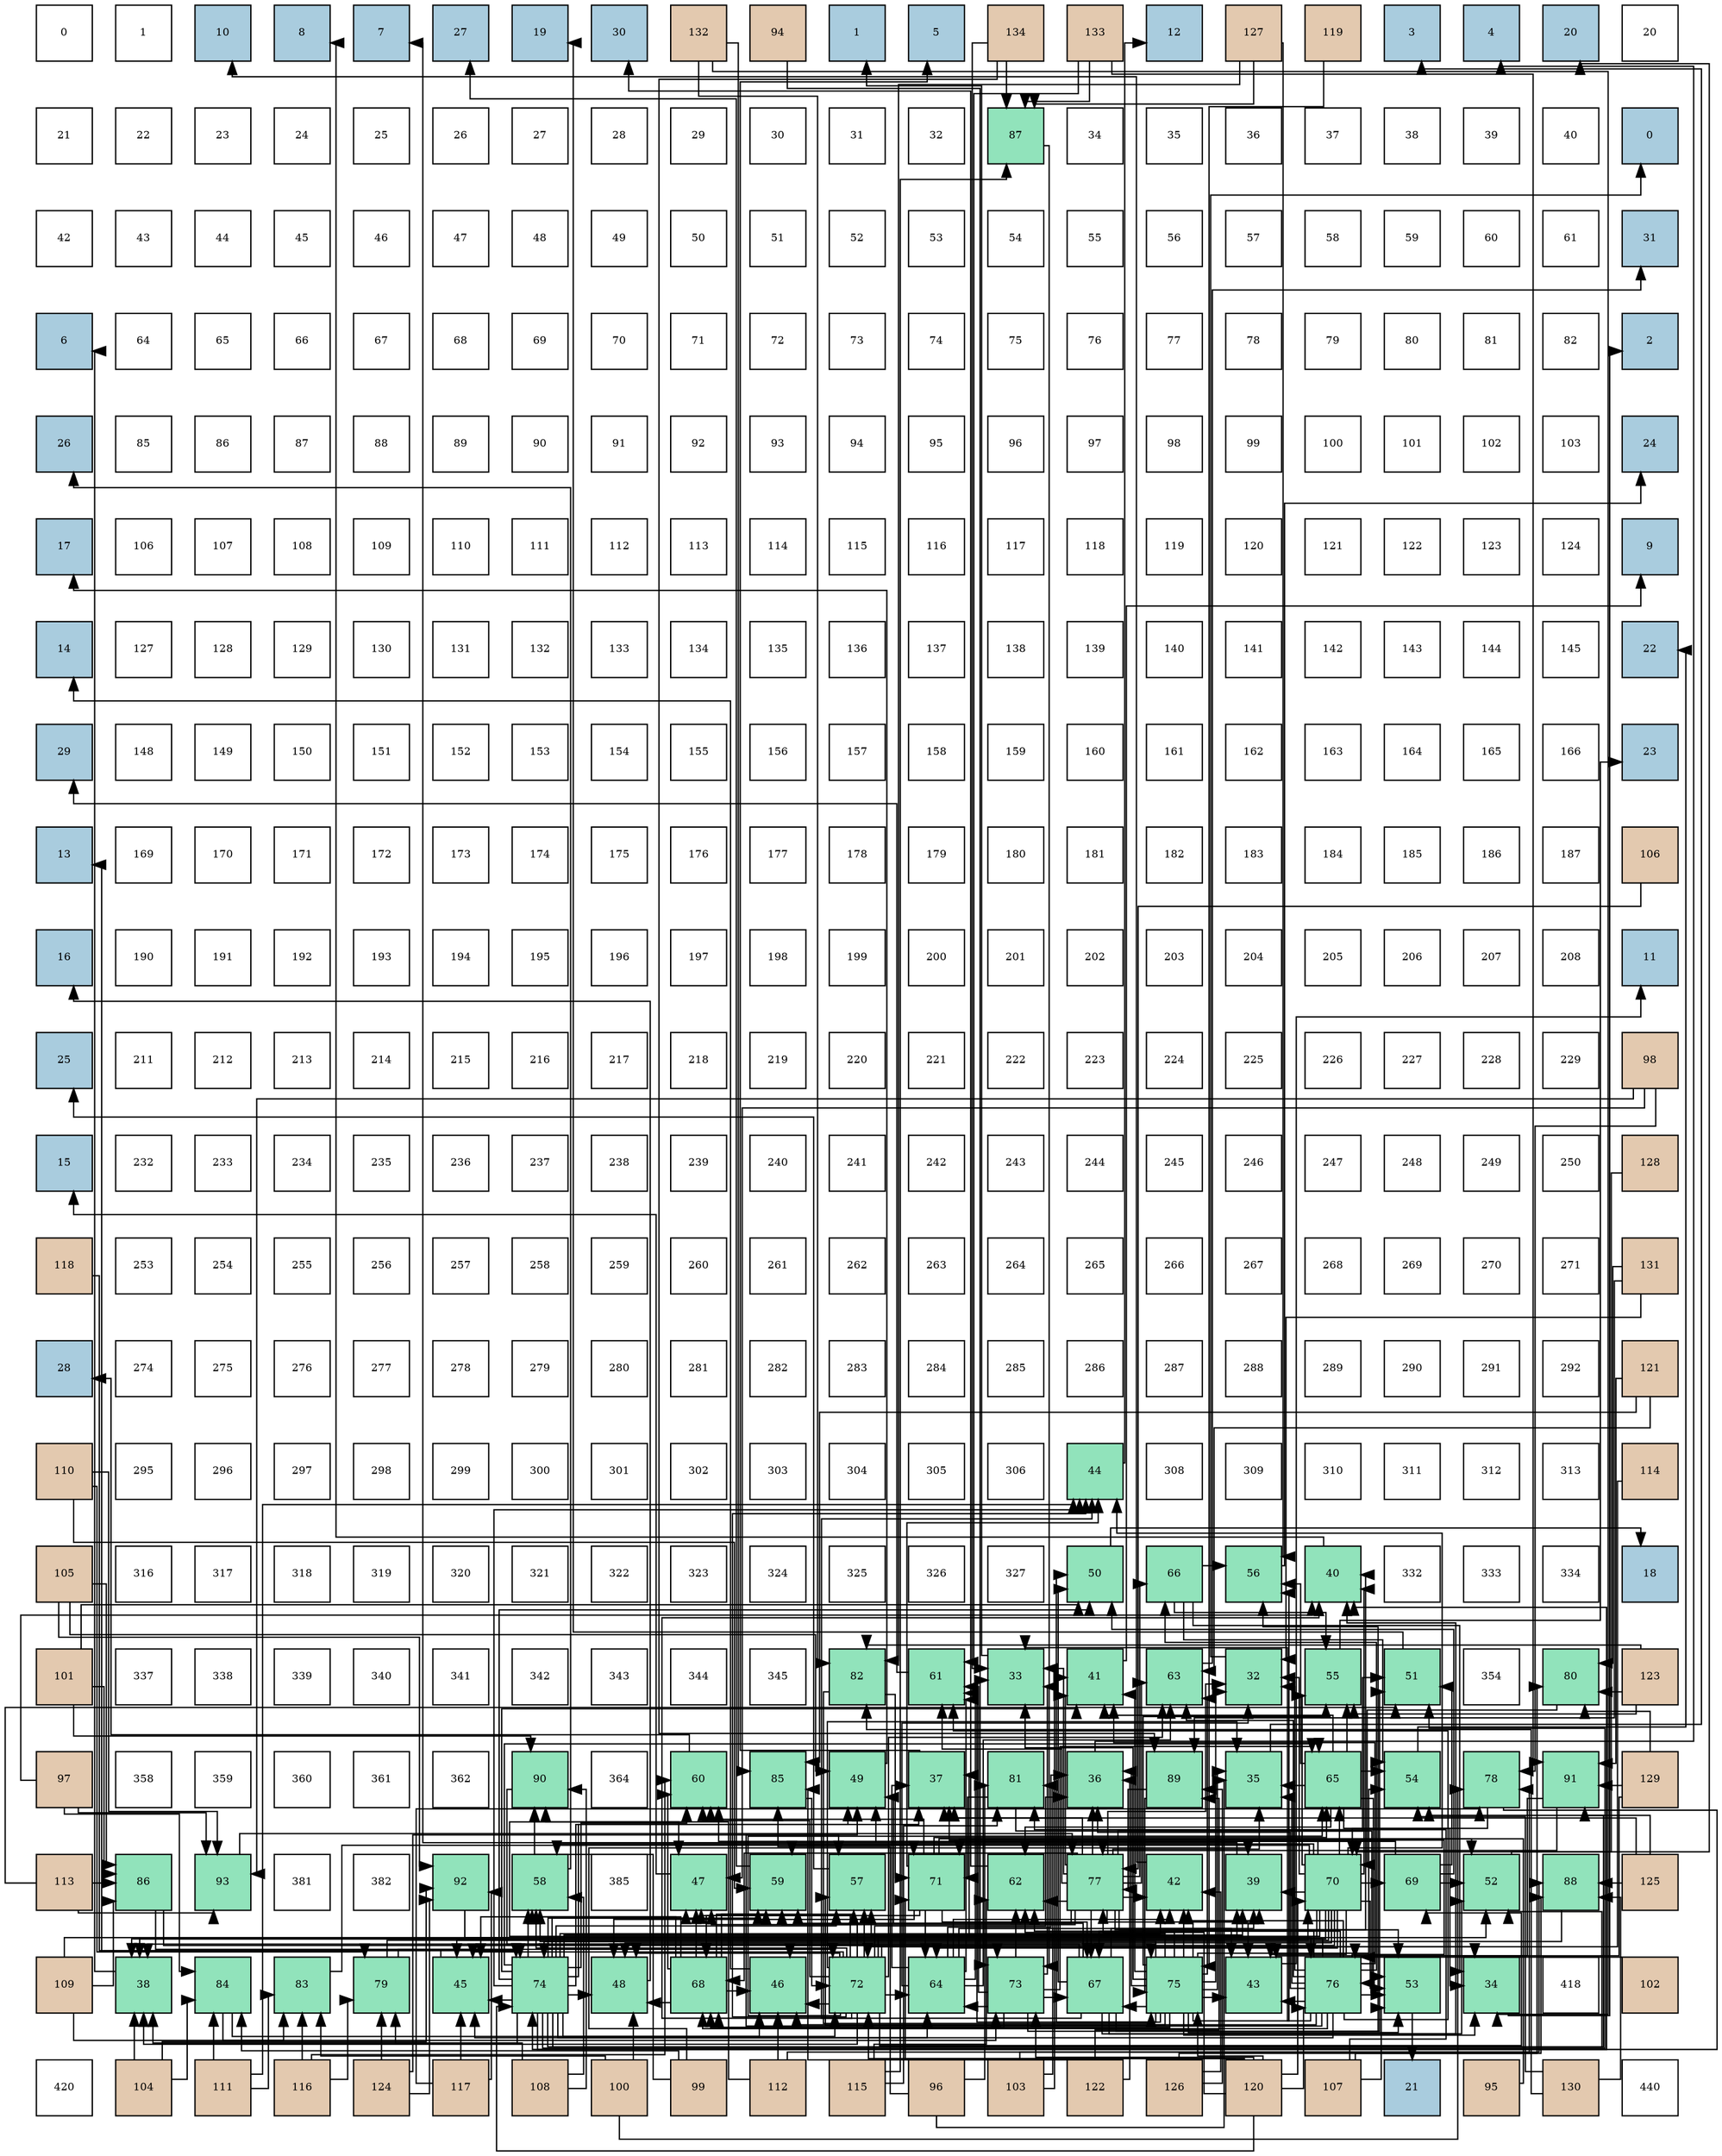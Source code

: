 digraph layout{
 rankdir=TB;
 splines=ortho;
 node [style=filled shape=square fixedsize=true width=0.6];
0[label="0", fontsize=8, fillcolor="#ffffff"];
1[label="1", fontsize=8, fillcolor="#ffffff"];
2[label="10", fontsize=8, fillcolor="#a9ccde"];
3[label="8", fontsize=8, fillcolor="#a9ccde"];
4[label="7", fontsize=8, fillcolor="#a9ccde"];
5[label="27", fontsize=8, fillcolor="#a9ccde"];
6[label="19", fontsize=8, fillcolor="#a9ccde"];
7[label="30", fontsize=8, fillcolor="#a9ccde"];
8[label="132", fontsize=8, fillcolor="#e3c9af"];
9[label="94", fontsize=8, fillcolor="#e3c9af"];
10[label="1", fontsize=8, fillcolor="#a9ccde"];
11[label="5", fontsize=8, fillcolor="#a9ccde"];
12[label="134", fontsize=8, fillcolor="#e3c9af"];
13[label="133", fontsize=8, fillcolor="#e3c9af"];
14[label="12", fontsize=8, fillcolor="#a9ccde"];
15[label="127", fontsize=8, fillcolor="#e3c9af"];
16[label="119", fontsize=8, fillcolor="#e3c9af"];
17[label="3", fontsize=8, fillcolor="#a9ccde"];
18[label="4", fontsize=8, fillcolor="#a9ccde"];
19[label="20", fontsize=8, fillcolor="#a9ccde"];
20[label="20", fontsize=8, fillcolor="#ffffff"];
21[label="21", fontsize=8, fillcolor="#ffffff"];
22[label="22", fontsize=8, fillcolor="#ffffff"];
23[label="23", fontsize=8, fillcolor="#ffffff"];
24[label="24", fontsize=8, fillcolor="#ffffff"];
25[label="25", fontsize=8, fillcolor="#ffffff"];
26[label="26", fontsize=8, fillcolor="#ffffff"];
27[label="27", fontsize=8, fillcolor="#ffffff"];
28[label="28", fontsize=8, fillcolor="#ffffff"];
29[label="29", fontsize=8, fillcolor="#ffffff"];
30[label="30", fontsize=8, fillcolor="#ffffff"];
31[label="31", fontsize=8, fillcolor="#ffffff"];
32[label="32", fontsize=8, fillcolor="#ffffff"];
33[label="87", fontsize=8, fillcolor="#91e3bb"];
34[label="34", fontsize=8, fillcolor="#ffffff"];
35[label="35", fontsize=8, fillcolor="#ffffff"];
36[label="36", fontsize=8, fillcolor="#ffffff"];
37[label="37", fontsize=8, fillcolor="#ffffff"];
38[label="38", fontsize=8, fillcolor="#ffffff"];
39[label="39", fontsize=8, fillcolor="#ffffff"];
40[label="40", fontsize=8, fillcolor="#ffffff"];
41[label="0", fontsize=8, fillcolor="#a9ccde"];
42[label="42", fontsize=8, fillcolor="#ffffff"];
43[label="43", fontsize=8, fillcolor="#ffffff"];
44[label="44", fontsize=8, fillcolor="#ffffff"];
45[label="45", fontsize=8, fillcolor="#ffffff"];
46[label="46", fontsize=8, fillcolor="#ffffff"];
47[label="47", fontsize=8, fillcolor="#ffffff"];
48[label="48", fontsize=8, fillcolor="#ffffff"];
49[label="49", fontsize=8, fillcolor="#ffffff"];
50[label="50", fontsize=8, fillcolor="#ffffff"];
51[label="51", fontsize=8, fillcolor="#ffffff"];
52[label="52", fontsize=8, fillcolor="#ffffff"];
53[label="53", fontsize=8, fillcolor="#ffffff"];
54[label="54", fontsize=8, fillcolor="#ffffff"];
55[label="55", fontsize=8, fillcolor="#ffffff"];
56[label="56", fontsize=8, fillcolor="#ffffff"];
57[label="57", fontsize=8, fillcolor="#ffffff"];
58[label="58", fontsize=8, fillcolor="#ffffff"];
59[label="59", fontsize=8, fillcolor="#ffffff"];
60[label="60", fontsize=8, fillcolor="#ffffff"];
61[label="61", fontsize=8, fillcolor="#ffffff"];
62[label="31", fontsize=8, fillcolor="#a9ccde"];
63[label="6", fontsize=8, fillcolor="#a9ccde"];
64[label="64", fontsize=8, fillcolor="#ffffff"];
65[label="65", fontsize=8, fillcolor="#ffffff"];
66[label="66", fontsize=8, fillcolor="#ffffff"];
67[label="67", fontsize=8, fillcolor="#ffffff"];
68[label="68", fontsize=8, fillcolor="#ffffff"];
69[label="69", fontsize=8, fillcolor="#ffffff"];
70[label="70", fontsize=8, fillcolor="#ffffff"];
71[label="71", fontsize=8, fillcolor="#ffffff"];
72[label="72", fontsize=8, fillcolor="#ffffff"];
73[label="73", fontsize=8, fillcolor="#ffffff"];
74[label="74", fontsize=8, fillcolor="#ffffff"];
75[label="75", fontsize=8, fillcolor="#ffffff"];
76[label="76", fontsize=8, fillcolor="#ffffff"];
77[label="77", fontsize=8, fillcolor="#ffffff"];
78[label="78", fontsize=8, fillcolor="#ffffff"];
79[label="79", fontsize=8, fillcolor="#ffffff"];
80[label="80", fontsize=8, fillcolor="#ffffff"];
81[label="81", fontsize=8, fillcolor="#ffffff"];
82[label="82", fontsize=8, fillcolor="#ffffff"];
83[label="2", fontsize=8, fillcolor="#a9ccde"];
84[label="26", fontsize=8, fillcolor="#a9ccde"];
85[label="85", fontsize=8, fillcolor="#ffffff"];
86[label="86", fontsize=8, fillcolor="#ffffff"];
87[label="87", fontsize=8, fillcolor="#ffffff"];
88[label="88", fontsize=8, fillcolor="#ffffff"];
89[label="89", fontsize=8, fillcolor="#ffffff"];
90[label="90", fontsize=8, fillcolor="#ffffff"];
91[label="91", fontsize=8, fillcolor="#ffffff"];
92[label="92", fontsize=8, fillcolor="#ffffff"];
93[label="93", fontsize=8, fillcolor="#ffffff"];
94[label="94", fontsize=8, fillcolor="#ffffff"];
95[label="95", fontsize=8, fillcolor="#ffffff"];
96[label="96", fontsize=8, fillcolor="#ffffff"];
97[label="97", fontsize=8, fillcolor="#ffffff"];
98[label="98", fontsize=8, fillcolor="#ffffff"];
99[label="99", fontsize=8, fillcolor="#ffffff"];
100[label="100", fontsize=8, fillcolor="#ffffff"];
101[label="101", fontsize=8, fillcolor="#ffffff"];
102[label="102", fontsize=8, fillcolor="#ffffff"];
103[label="103", fontsize=8, fillcolor="#ffffff"];
104[label="24", fontsize=8, fillcolor="#a9ccde"];
105[label="17", fontsize=8, fillcolor="#a9ccde"];
106[label="106", fontsize=8, fillcolor="#ffffff"];
107[label="107", fontsize=8, fillcolor="#ffffff"];
108[label="108", fontsize=8, fillcolor="#ffffff"];
109[label="109", fontsize=8, fillcolor="#ffffff"];
110[label="110", fontsize=8, fillcolor="#ffffff"];
111[label="111", fontsize=8, fillcolor="#ffffff"];
112[label="112", fontsize=8, fillcolor="#ffffff"];
113[label="113", fontsize=8, fillcolor="#ffffff"];
114[label="114", fontsize=8, fillcolor="#ffffff"];
115[label="115", fontsize=8, fillcolor="#ffffff"];
116[label="116", fontsize=8, fillcolor="#ffffff"];
117[label="117", fontsize=8, fillcolor="#ffffff"];
118[label="118", fontsize=8, fillcolor="#ffffff"];
119[label="119", fontsize=8, fillcolor="#ffffff"];
120[label="120", fontsize=8, fillcolor="#ffffff"];
121[label="121", fontsize=8, fillcolor="#ffffff"];
122[label="122", fontsize=8, fillcolor="#ffffff"];
123[label="123", fontsize=8, fillcolor="#ffffff"];
124[label="124", fontsize=8, fillcolor="#ffffff"];
125[label="9", fontsize=8, fillcolor="#a9ccde"];
126[label="14", fontsize=8, fillcolor="#a9ccde"];
127[label="127", fontsize=8, fillcolor="#ffffff"];
128[label="128", fontsize=8, fillcolor="#ffffff"];
129[label="129", fontsize=8, fillcolor="#ffffff"];
130[label="130", fontsize=8, fillcolor="#ffffff"];
131[label="131", fontsize=8, fillcolor="#ffffff"];
132[label="132", fontsize=8, fillcolor="#ffffff"];
133[label="133", fontsize=8, fillcolor="#ffffff"];
134[label="134", fontsize=8, fillcolor="#ffffff"];
135[label="135", fontsize=8, fillcolor="#ffffff"];
136[label="136", fontsize=8, fillcolor="#ffffff"];
137[label="137", fontsize=8, fillcolor="#ffffff"];
138[label="138", fontsize=8, fillcolor="#ffffff"];
139[label="139", fontsize=8, fillcolor="#ffffff"];
140[label="140", fontsize=8, fillcolor="#ffffff"];
141[label="141", fontsize=8, fillcolor="#ffffff"];
142[label="142", fontsize=8, fillcolor="#ffffff"];
143[label="143", fontsize=8, fillcolor="#ffffff"];
144[label="144", fontsize=8, fillcolor="#ffffff"];
145[label="145", fontsize=8, fillcolor="#ffffff"];
146[label="22", fontsize=8, fillcolor="#a9ccde"];
147[label="29", fontsize=8, fillcolor="#a9ccde"];
148[label="148", fontsize=8, fillcolor="#ffffff"];
149[label="149", fontsize=8, fillcolor="#ffffff"];
150[label="150", fontsize=8, fillcolor="#ffffff"];
151[label="151", fontsize=8, fillcolor="#ffffff"];
152[label="152", fontsize=8, fillcolor="#ffffff"];
153[label="153", fontsize=8, fillcolor="#ffffff"];
154[label="154", fontsize=8, fillcolor="#ffffff"];
155[label="155", fontsize=8, fillcolor="#ffffff"];
156[label="156", fontsize=8, fillcolor="#ffffff"];
157[label="157", fontsize=8, fillcolor="#ffffff"];
158[label="158", fontsize=8, fillcolor="#ffffff"];
159[label="159", fontsize=8, fillcolor="#ffffff"];
160[label="160", fontsize=8, fillcolor="#ffffff"];
161[label="161", fontsize=8, fillcolor="#ffffff"];
162[label="162", fontsize=8, fillcolor="#ffffff"];
163[label="163", fontsize=8, fillcolor="#ffffff"];
164[label="164", fontsize=8, fillcolor="#ffffff"];
165[label="165", fontsize=8, fillcolor="#ffffff"];
166[label="166", fontsize=8, fillcolor="#ffffff"];
167[label="23", fontsize=8, fillcolor="#a9ccde"];
168[label="13", fontsize=8, fillcolor="#a9ccde"];
169[label="169", fontsize=8, fillcolor="#ffffff"];
170[label="170", fontsize=8, fillcolor="#ffffff"];
171[label="171", fontsize=8, fillcolor="#ffffff"];
172[label="172", fontsize=8, fillcolor="#ffffff"];
173[label="173", fontsize=8, fillcolor="#ffffff"];
174[label="174", fontsize=8, fillcolor="#ffffff"];
175[label="175", fontsize=8, fillcolor="#ffffff"];
176[label="176", fontsize=8, fillcolor="#ffffff"];
177[label="177", fontsize=8, fillcolor="#ffffff"];
178[label="178", fontsize=8, fillcolor="#ffffff"];
179[label="179", fontsize=8, fillcolor="#ffffff"];
180[label="180", fontsize=8, fillcolor="#ffffff"];
181[label="181", fontsize=8, fillcolor="#ffffff"];
182[label="182", fontsize=8, fillcolor="#ffffff"];
183[label="183", fontsize=8, fillcolor="#ffffff"];
184[label="184", fontsize=8, fillcolor="#ffffff"];
185[label="185", fontsize=8, fillcolor="#ffffff"];
186[label="186", fontsize=8, fillcolor="#ffffff"];
187[label="187", fontsize=8, fillcolor="#ffffff"];
188[label="106", fontsize=8, fillcolor="#e3c9af"];
189[label="16", fontsize=8, fillcolor="#a9ccde"];
190[label="190", fontsize=8, fillcolor="#ffffff"];
191[label="191", fontsize=8, fillcolor="#ffffff"];
192[label="192", fontsize=8, fillcolor="#ffffff"];
193[label="193", fontsize=8, fillcolor="#ffffff"];
194[label="194", fontsize=8, fillcolor="#ffffff"];
195[label="195", fontsize=8, fillcolor="#ffffff"];
196[label="196", fontsize=8, fillcolor="#ffffff"];
197[label="197", fontsize=8, fillcolor="#ffffff"];
198[label="198", fontsize=8, fillcolor="#ffffff"];
199[label="199", fontsize=8, fillcolor="#ffffff"];
200[label="200", fontsize=8, fillcolor="#ffffff"];
201[label="201", fontsize=8, fillcolor="#ffffff"];
202[label="202", fontsize=8, fillcolor="#ffffff"];
203[label="203", fontsize=8, fillcolor="#ffffff"];
204[label="204", fontsize=8, fillcolor="#ffffff"];
205[label="205", fontsize=8, fillcolor="#ffffff"];
206[label="206", fontsize=8, fillcolor="#ffffff"];
207[label="207", fontsize=8, fillcolor="#ffffff"];
208[label="208", fontsize=8, fillcolor="#ffffff"];
209[label="11", fontsize=8, fillcolor="#a9ccde"];
210[label="25", fontsize=8, fillcolor="#a9ccde"];
211[label="211", fontsize=8, fillcolor="#ffffff"];
212[label="212", fontsize=8, fillcolor="#ffffff"];
213[label="213", fontsize=8, fillcolor="#ffffff"];
214[label="214", fontsize=8, fillcolor="#ffffff"];
215[label="215", fontsize=8, fillcolor="#ffffff"];
216[label="216", fontsize=8, fillcolor="#ffffff"];
217[label="217", fontsize=8, fillcolor="#ffffff"];
218[label="218", fontsize=8, fillcolor="#ffffff"];
219[label="219", fontsize=8, fillcolor="#ffffff"];
220[label="220", fontsize=8, fillcolor="#ffffff"];
221[label="221", fontsize=8, fillcolor="#ffffff"];
222[label="222", fontsize=8, fillcolor="#ffffff"];
223[label="223", fontsize=8, fillcolor="#ffffff"];
224[label="224", fontsize=8, fillcolor="#ffffff"];
225[label="225", fontsize=8, fillcolor="#ffffff"];
226[label="226", fontsize=8, fillcolor="#ffffff"];
227[label="227", fontsize=8, fillcolor="#ffffff"];
228[label="228", fontsize=8, fillcolor="#ffffff"];
229[label="229", fontsize=8, fillcolor="#ffffff"];
230[label="98", fontsize=8, fillcolor="#e3c9af"];
231[label="15", fontsize=8, fillcolor="#a9ccde"];
232[label="232", fontsize=8, fillcolor="#ffffff"];
233[label="233", fontsize=8, fillcolor="#ffffff"];
234[label="234", fontsize=8, fillcolor="#ffffff"];
235[label="235", fontsize=8, fillcolor="#ffffff"];
236[label="236", fontsize=8, fillcolor="#ffffff"];
237[label="237", fontsize=8, fillcolor="#ffffff"];
238[label="238", fontsize=8, fillcolor="#ffffff"];
239[label="239", fontsize=8, fillcolor="#ffffff"];
240[label="240", fontsize=8, fillcolor="#ffffff"];
241[label="241", fontsize=8, fillcolor="#ffffff"];
242[label="242", fontsize=8, fillcolor="#ffffff"];
243[label="243", fontsize=8, fillcolor="#ffffff"];
244[label="244", fontsize=8, fillcolor="#ffffff"];
245[label="245", fontsize=8, fillcolor="#ffffff"];
246[label="246", fontsize=8, fillcolor="#ffffff"];
247[label="247", fontsize=8, fillcolor="#ffffff"];
248[label="248", fontsize=8, fillcolor="#ffffff"];
249[label="249", fontsize=8, fillcolor="#ffffff"];
250[label="250", fontsize=8, fillcolor="#ffffff"];
251[label="128", fontsize=8, fillcolor="#e3c9af"];
252[label="118", fontsize=8, fillcolor="#e3c9af"];
253[label="253", fontsize=8, fillcolor="#ffffff"];
254[label="254", fontsize=8, fillcolor="#ffffff"];
255[label="255", fontsize=8, fillcolor="#ffffff"];
256[label="256", fontsize=8, fillcolor="#ffffff"];
257[label="257", fontsize=8, fillcolor="#ffffff"];
258[label="258", fontsize=8, fillcolor="#ffffff"];
259[label="259", fontsize=8, fillcolor="#ffffff"];
260[label="260", fontsize=8, fillcolor="#ffffff"];
261[label="261", fontsize=8, fillcolor="#ffffff"];
262[label="262", fontsize=8, fillcolor="#ffffff"];
263[label="263", fontsize=8, fillcolor="#ffffff"];
264[label="264", fontsize=8, fillcolor="#ffffff"];
265[label="265", fontsize=8, fillcolor="#ffffff"];
266[label="266", fontsize=8, fillcolor="#ffffff"];
267[label="267", fontsize=8, fillcolor="#ffffff"];
268[label="268", fontsize=8, fillcolor="#ffffff"];
269[label="269", fontsize=8, fillcolor="#ffffff"];
270[label="270", fontsize=8, fillcolor="#ffffff"];
271[label="271", fontsize=8, fillcolor="#ffffff"];
272[label="131", fontsize=8, fillcolor="#e3c9af"];
273[label="28", fontsize=8, fillcolor="#a9ccde"];
274[label="274", fontsize=8, fillcolor="#ffffff"];
275[label="275", fontsize=8, fillcolor="#ffffff"];
276[label="276", fontsize=8, fillcolor="#ffffff"];
277[label="277", fontsize=8, fillcolor="#ffffff"];
278[label="278", fontsize=8, fillcolor="#ffffff"];
279[label="279", fontsize=8, fillcolor="#ffffff"];
280[label="280", fontsize=8, fillcolor="#ffffff"];
281[label="281", fontsize=8, fillcolor="#ffffff"];
282[label="282", fontsize=8, fillcolor="#ffffff"];
283[label="283", fontsize=8, fillcolor="#ffffff"];
284[label="284", fontsize=8, fillcolor="#ffffff"];
285[label="285", fontsize=8, fillcolor="#ffffff"];
286[label="286", fontsize=8, fillcolor="#ffffff"];
287[label="287", fontsize=8, fillcolor="#ffffff"];
288[label="288", fontsize=8, fillcolor="#ffffff"];
289[label="289", fontsize=8, fillcolor="#ffffff"];
290[label="290", fontsize=8, fillcolor="#ffffff"];
291[label="291", fontsize=8, fillcolor="#ffffff"];
292[label="292", fontsize=8, fillcolor="#ffffff"];
293[label="121", fontsize=8, fillcolor="#e3c9af"];
294[label="110", fontsize=8, fillcolor="#e3c9af"];
295[label="295", fontsize=8, fillcolor="#ffffff"];
296[label="296", fontsize=8, fillcolor="#ffffff"];
297[label="297", fontsize=8, fillcolor="#ffffff"];
298[label="298", fontsize=8, fillcolor="#ffffff"];
299[label="299", fontsize=8, fillcolor="#ffffff"];
300[label="300", fontsize=8, fillcolor="#ffffff"];
301[label="301", fontsize=8, fillcolor="#ffffff"];
302[label="302", fontsize=8, fillcolor="#ffffff"];
303[label="303", fontsize=8, fillcolor="#ffffff"];
304[label="304", fontsize=8, fillcolor="#ffffff"];
305[label="305", fontsize=8, fillcolor="#ffffff"];
306[label="306", fontsize=8, fillcolor="#ffffff"];
307[label="44", fontsize=8, fillcolor="#91e3bb"];
308[label="308", fontsize=8, fillcolor="#ffffff"];
309[label="309", fontsize=8, fillcolor="#ffffff"];
310[label="310", fontsize=8, fillcolor="#ffffff"];
311[label="311", fontsize=8, fillcolor="#ffffff"];
312[label="312", fontsize=8, fillcolor="#ffffff"];
313[label="313", fontsize=8, fillcolor="#ffffff"];
314[label="114", fontsize=8, fillcolor="#e3c9af"];
315[label="105", fontsize=8, fillcolor="#e3c9af"];
316[label="316", fontsize=8, fillcolor="#ffffff"];
317[label="317", fontsize=8, fillcolor="#ffffff"];
318[label="318", fontsize=8, fillcolor="#ffffff"];
319[label="319", fontsize=8, fillcolor="#ffffff"];
320[label="320", fontsize=8, fillcolor="#ffffff"];
321[label="321", fontsize=8, fillcolor="#ffffff"];
322[label="322", fontsize=8, fillcolor="#ffffff"];
323[label="323", fontsize=8, fillcolor="#ffffff"];
324[label="324", fontsize=8, fillcolor="#ffffff"];
325[label="325", fontsize=8, fillcolor="#ffffff"];
326[label="326", fontsize=8, fillcolor="#ffffff"];
327[label="327", fontsize=8, fillcolor="#ffffff"];
328[label="50", fontsize=8, fillcolor="#91e3bb"];
329[label="66", fontsize=8, fillcolor="#91e3bb"];
330[label="56", fontsize=8, fillcolor="#91e3bb"];
331[label="40", fontsize=8, fillcolor="#91e3bb"];
332[label="332", fontsize=8, fillcolor="#ffffff"];
333[label="333", fontsize=8, fillcolor="#ffffff"];
334[label="334", fontsize=8, fillcolor="#ffffff"];
335[label="18", fontsize=8, fillcolor="#a9ccde"];
336[label="101", fontsize=8, fillcolor="#e3c9af"];
337[label="337", fontsize=8, fillcolor="#ffffff"];
338[label="338", fontsize=8, fillcolor="#ffffff"];
339[label="339", fontsize=8, fillcolor="#ffffff"];
340[label="340", fontsize=8, fillcolor="#ffffff"];
341[label="341", fontsize=8, fillcolor="#ffffff"];
342[label="342", fontsize=8, fillcolor="#ffffff"];
343[label="343", fontsize=8, fillcolor="#ffffff"];
344[label="344", fontsize=8, fillcolor="#ffffff"];
345[label="345", fontsize=8, fillcolor="#ffffff"];
346[label="82", fontsize=8, fillcolor="#91e3bb"];
347[label="61", fontsize=8, fillcolor="#91e3bb"];
348[label="33", fontsize=8, fillcolor="#91e3bb"];
349[label="41", fontsize=8, fillcolor="#91e3bb"];
350[label="63", fontsize=8, fillcolor="#91e3bb"];
351[label="32", fontsize=8, fillcolor="#91e3bb"];
352[label="55", fontsize=8, fillcolor="#91e3bb"];
353[label="51", fontsize=8, fillcolor="#91e3bb"];
354[label="354", fontsize=8, fillcolor="#ffffff"];
355[label="80", fontsize=8, fillcolor="#91e3bb"];
356[label="123", fontsize=8, fillcolor="#e3c9af"];
357[label="97", fontsize=8, fillcolor="#e3c9af"];
358[label="358", fontsize=8, fillcolor="#ffffff"];
359[label="359", fontsize=8, fillcolor="#ffffff"];
360[label="360", fontsize=8, fillcolor="#ffffff"];
361[label="361", fontsize=8, fillcolor="#ffffff"];
362[label="362", fontsize=8, fillcolor="#ffffff"];
363[label="90", fontsize=8, fillcolor="#91e3bb"];
364[label="364", fontsize=8, fillcolor="#ffffff"];
365[label="60", fontsize=8, fillcolor="#91e3bb"];
366[label="85", fontsize=8, fillcolor="#91e3bb"];
367[label="49", fontsize=8, fillcolor="#91e3bb"];
368[label="37", fontsize=8, fillcolor="#91e3bb"];
369[label="81", fontsize=8, fillcolor="#91e3bb"];
370[label="36", fontsize=8, fillcolor="#91e3bb"];
371[label="89", fontsize=8, fillcolor="#91e3bb"];
372[label="35", fontsize=8, fillcolor="#91e3bb"];
373[label="65", fontsize=8, fillcolor="#91e3bb"];
374[label="54", fontsize=8, fillcolor="#91e3bb"];
375[label="78", fontsize=8, fillcolor="#91e3bb"];
376[label="91", fontsize=8, fillcolor="#91e3bb"];
377[label="129", fontsize=8, fillcolor="#e3c9af"];
378[label="113", fontsize=8, fillcolor="#e3c9af"];
379[label="86", fontsize=8, fillcolor="#91e3bb"];
380[label="93", fontsize=8, fillcolor="#91e3bb"];
381[label="381", fontsize=8, fillcolor="#ffffff"];
382[label="382", fontsize=8, fillcolor="#ffffff"];
383[label="92", fontsize=8, fillcolor="#91e3bb"];
384[label="58", fontsize=8, fillcolor="#91e3bb"];
385[label="385", fontsize=8, fillcolor="#ffffff"];
386[label="47", fontsize=8, fillcolor="#91e3bb"];
387[label="59", fontsize=8, fillcolor="#91e3bb"];
388[label="57", fontsize=8, fillcolor="#91e3bb"];
389[label="71", fontsize=8, fillcolor="#91e3bb"];
390[label="62", fontsize=8, fillcolor="#91e3bb"];
391[label="77", fontsize=8, fillcolor="#91e3bb"];
392[label="42", fontsize=8, fillcolor="#91e3bb"];
393[label="39", fontsize=8, fillcolor="#91e3bb"];
394[label="70", fontsize=8, fillcolor="#91e3bb"];
395[label="69", fontsize=8, fillcolor="#91e3bb"];
396[label="52", fontsize=8, fillcolor="#91e3bb"];
397[label="88", fontsize=8, fillcolor="#91e3bb"];
398[label="125", fontsize=8, fillcolor="#e3c9af"];
399[label="109", fontsize=8, fillcolor="#e3c9af"];
400[label="38", fontsize=8, fillcolor="#91e3bb"];
401[label="84", fontsize=8, fillcolor="#91e3bb"];
402[label="83", fontsize=8, fillcolor="#91e3bb"];
403[label="79", fontsize=8, fillcolor="#91e3bb"];
404[label="45", fontsize=8, fillcolor="#91e3bb"];
405[label="74", fontsize=8, fillcolor="#91e3bb"];
406[label="48", fontsize=8, fillcolor="#91e3bb"];
407[label="68", fontsize=8, fillcolor="#91e3bb"];
408[label="46", fontsize=8, fillcolor="#91e3bb"];
409[label="72", fontsize=8, fillcolor="#91e3bb"];
410[label="64", fontsize=8, fillcolor="#91e3bb"];
411[label="73", fontsize=8, fillcolor="#91e3bb"];
412[label="67", fontsize=8, fillcolor="#91e3bb"];
413[label="75", fontsize=8, fillcolor="#91e3bb"];
414[label="43", fontsize=8, fillcolor="#91e3bb"];
415[label="76", fontsize=8, fillcolor="#91e3bb"];
416[label="53", fontsize=8, fillcolor="#91e3bb"];
417[label="34", fontsize=8, fillcolor="#91e3bb"];
418[label="418", fontsize=8, fillcolor="#ffffff"];
419[label="102", fontsize=8, fillcolor="#e3c9af"];
420[label="420", fontsize=8, fillcolor="#ffffff"];
421[label="104", fontsize=8, fillcolor="#e3c9af"];
422[label="111", fontsize=8, fillcolor="#e3c9af"];
423[label="116", fontsize=8, fillcolor="#e3c9af"];
424[label="124", fontsize=8, fillcolor="#e3c9af"];
425[label="117", fontsize=8, fillcolor="#e3c9af"];
426[label="108", fontsize=8, fillcolor="#e3c9af"];
427[label="100", fontsize=8, fillcolor="#e3c9af"];
428[label="99", fontsize=8, fillcolor="#e3c9af"];
429[label="112", fontsize=8, fillcolor="#e3c9af"];
430[label="115", fontsize=8, fillcolor="#e3c9af"];
431[label="96", fontsize=8, fillcolor="#e3c9af"];
432[label="103", fontsize=8, fillcolor="#e3c9af"];
433[label="122", fontsize=8, fillcolor="#e3c9af"];
434[label="126", fontsize=8, fillcolor="#e3c9af"];
435[label="120", fontsize=8, fillcolor="#e3c9af"];
436[label="107", fontsize=8, fillcolor="#e3c9af"];
437[label="21", fontsize=8, fillcolor="#a9ccde"];
438[label="95", fontsize=8, fillcolor="#e3c9af"];
439[label="130", fontsize=8, fillcolor="#e3c9af"];
440[label="440", fontsize=8, fillcolor="#ffffff"];
edge [constraint=false, style=vis];351 -> 41;
348 -> 10;
417 -> 83;
372 -> 17;
370 -> 18;
368 -> 11;
400 -> 63;
393 -> 4;
331 -> 3;
349 -> 125;
392 -> 2;
414 -> 209;
307 -> 14;
404 -> 168;
408 -> 126;
386 -> 231;
406 -> 189;
367 -> 105;
328 -> 335;
353 -> 6;
396 -> 19;
416 -> 437;
374 -> 146;
352 -> 167;
330 -> 104;
388 -> 210;
384 -> 84;
387 -> 5;
365 -> 273;
347 -> 147;
390 -> 7;
350 -> 62;
410 -> 351;
410 -> 348;
410 -> 370;
410 -> 368;
410 -> 392;
410 -> 414;
410 -> 347;
410 -> 350;
373 -> 417;
373 -> 372;
373 -> 349;
373 -> 416;
373 -> 374;
373 -> 352;
373 -> 330;
373 -> 390;
329 -> 417;
329 -> 374;
329 -> 352;
329 -> 330;
412 -> 400;
412 -> 393;
412 -> 331;
412 -> 307;
412 -> 367;
412 -> 328;
412 -> 353;
412 -> 396;
407 -> 404;
407 -> 408;
407 -> 386;
407 -> 406;
407 -> 388;
407 -> 384;
407 -> 387;
407 -> 365;
395 -> 367;
395 -> 328;
395 -> 353;
395 -> 396;
394 -> 351;
394 -> 400;
394 -> 393;
394 -> 331;
394 -> 414;
394 -> 307;
394 -> 404;
394 -> 408;
394 -> 386;
394 -> 406;
394 -> 416;
394 -> 352;
394 -> 388;
394 -> 384;
394 -> 387;
394 -> 365;
394 -> 410;
394 -> 373;
394 -> 395;
389 -> 307;
389 -> 406;
389 -> 396;
389 -> 365;
389 -> 410;
389 -> 373;
389 -> 412;
389 -> 407;
409 -> 417;
409 -> 372;
409 -> 370;
409 -> 400;
409 -> 393;
409 -> 331;
409 -> 307;
409 -> 404;
409 -> 408;
409 -> 386;
409 -> 406;
409 -> 388;
409 -> 384;
409 -> 387;
409 -> 365;
409 -> 350;
409 -> 410;
409 -> 373;
409 -> 395;
411 -> 348;
411 -> 330;
411 -> 347;
411 -> 390;
411 -> 410;
411 -> 373;
411 -> 412;
411 -> 407;
405 -> 368;
405 -> 400;
405 -> 393;
405 -> 331;
405 -> 349;
405 -> 392;
405 -> 307;
405 -> 404;
405 -> 408;
405 -> 386;
405 -> 406;
405 -> 367;
405 -> 328;
405 -> 353;
405 -> 396;
405 -> 374;
405 -> 388;
405 -> 384;
405 -> 387;
405 -> 365;
405 -> 410;
405 -> 373;
413 -> 351;
413 -> 348;
413 -> 417;
413 -> 372;
413 -> 370;
413 -> 368;
413 -> 393;
413 -> 349;
413 -> 392;
413 -> 414;
413 -> 408;
413 -> 328;
413 -> 416;
413 -> 374;
413 -> 352;
413 -> 330;
413 -> 384;
413 -> 347;
413 -> 390;
413 -> 350;
413 -> 412;
413 -> 407;
415 -> 351;
415 -> 348;
415 -> 372;
415 -> 370;
415 -> 368;
415 -> 400;
415 -> 349;
415 -> 392;
415 -> 414;
415 -> 404;
415 -> 367;
415 -> 416;
415 -> 388;
415 -> 347;
415 -> 390;
415 -> 350;
415 -> 329;
415 -> 412;
415 -> 407;
391 -> 351;
391 -> 348;
391 -> 372;
391 -> 370;
391 -> 368;
391 -> 331;
391 -> 349;
391 -> 392;
391 -> 414;
391 -> 386;
391 -> 353;
391 -> 416;
391 -> 387;
391 -> 347;
391 -> 390;
391 -> 350;
391 -> 329;
391 -> 412;
391 -> 407;
375 -> 394;
375 -> 405;
403 -> 394;
403 -> 409;
355 -> 394;
369 -> 389;
369 -> 415;
346 -> 389;
346 -> 413;
402 -> 389;
401 -> 409;
401 -> 411;
366 -> 409;
379 -> 411;
379 -> 405;
33 -> 411;
397 -> 405;
371 -> 413;
371 -> 391;
363 -> 413;
376 -> 415;
376 -> 391;
383 -> 415;
380 -> 391;
9 -> 411;
438 -> 389;
431 -> 372;
431 -> 369;
431 -> 366;
357 -> 331;
357 -> 401;
357 -> 380;
230 -> 386;
230 -> 375;
230 -> 380;
428 -> 393;
428 -> 401;
428 -> 363;
427 -> 406;
427 -> 375;
427 -> 402;
336 -> 328;
336 -> 379;
336 -> 363;
419 -> 415;
432 -> 349;
432 -> 369;
432 -> 397;
421 -> 400;
421 -> 401;
421 -> 383;
315 -> 367;
315 -> 379;
315 -> 383;
188 -> 391;
436 -> 416;
436 -> 355;
436 -> 369;
426 -> 384;
426 -> 403;
426 -> 363;
399 -> 396;
399 -> 402;
399 -> 379;
294 -> 387;
294 -> 403;
294 -> 380;
422 -> 307;
422 -> 402;
422 -> 401;
429 -> 408;
429 -> 375;
429 -> 363;
378 -> 353;
378 -> 379;
378 -> 380;
314 -> 409;
430 -> 390;
430 -> 369;
430 -> 33;
423 -> 365;
423 -> 403;
423 -> 402;
425 -> 404;
425 -> 375;
425 -> 383;
252 -> 405;
16 -> 413;
435 -> 394;
435 -> 389;
435 -> 409;
435 -> 411;
435 -> 405;
435 -> 413;
435 -> 415;
435 -> 391;
293 -> 350;
293 -> 366;
293 -> 376;
433 -> 370;
433 -> 366;
433 -> 371;
356 -> 352;
356 -> 355;
356 -> 346;
424 -> 388;
424 -> 403;
424 -> 383;
398 -> 368;
398 -> 397;
398 -> 376;
434 -> 392;
434 -> 397;
434 -> 371;
15 -> 330;
15 -> 346;
15 -> 33;
251 -> 394;
377 -> 414;
377 -> 355;
377 -> 376;
439 -> 374;
439 -> 346;
439 -> 397;
272 -> 351;
272 -> 355;
272 -> 371;
8 -> 417;
8 -> 346;
8 -> 366;
13 -> 347;
13 -> 33;
13 -> 376;
12 -> 348;
12 -> 33;
12 -> 371;
edge [constraint=true, style=invis];
0 -> 21 -> 42 -> 63 -> 84 -> 105 -> 126 -> 147 -> 168 -> 189 -> 210 -> 231 -> 252 -> 273 -> 294 -> 315 -> 336 -> 357 -> 378 -> 399 -> 420;
1 -> 22 -> 43 -> 64 -> 85 -> 106 -> 127 -> 148 -> 169 -> 190 -> 211 -> 232 -> 253 -> 274 -> 295 -> 316 -> 337 -> 358 -> 379 -> 400 -> 421;
2 -> 23 -> 44 -> 65 -> 86 -> 107 -> 128 -> 149 -> 170 -> 191 -> 212 -> 233 -> 254 -> 275 -> 296 -> 317 -> 338 -> 359 -> 380 -> 401 -> 422;
3 -> 24 -> 45 -> 66 -> 87 -> 108 -> 129 -> 150 -> 171 -> 192 -> 213 -> 234 -> 255 -> 276 -> 297 -> 318 -> 339 -> 360 -> 381 -> 402 -> 423;
4 -> 25 -> 46 -> 67 -> 88 -> 109 -> 130 -> 151 -> 172 -> 193 -> 214 -> 235 -> 256 -> 277 -> 298 -> 319 -> 340 -> 361 -> 382 -> 403 -> 424;
5 -> 26 -> 47 -> 68 -> 89 -> 110 -> 131 -> 152 -> 173 -> 194 -> 215 -> 236 -> 257 -> 278 -> 299 -> 320 -> 341 -> 362 -> 383 -> 404 -> 425;
6 -> 27 -> 48 -> 69 -> 90 -> 111 -> 132 -> 153 -> 174 -> 195 -> 216 -> 237 -> 258 -> 279 -> 300 -> 321 -> 342 -> 363 -> 384 -> 405 -> 426;
7 -> 28 -> 49 -> 70 -> 91 -> 112 -> 133 -> 154 -> 175 -> 196 -> 217 -> 238 -> 259 -> 280 -> 301 -> 322 -> 343 -> 364 -> 385 -> 406 -> 427;
8 -> 29 -> 50 -> 71 -> 92 -> 113 -> 134 -> 155 -> 176 -> 197 -> 218 -> 239 -> 260 -> 281 -> 302 -> 323 -> 344 -> 365 -> 386 -> 407 -> 428;
9 -> 30 -> 51 -> 72 -> 93 -> 114 -> 135 -> 156 -> 177 -> 198 -> 219 -> 240 -> 261 -> 282 -> 303 -> 324 -> 345 -> 366 -> 387 -> 408 -> 429;
10 -> 31 -> 52 -> 73 -> 94 -> 115 -> 136 -> 157 -> 178 -> 199 -> 220 -> 241 -> 262 -> 283 -> 304 -> 325 -> 346 -> 367 -> 388 -> 409 -> 430;
11 -> 32 -> 53 -> 74 -> 95 -> 116 -> 137 -> 158 -> 179 -> 200 -> 221 -> 242 -> 263 -> 284 -> 305 -> 326 -> 347 -> 368 -> 389 -> 410 -> 431;
12 -> 33 -> 54 -> 75 -> 96 -> 117 -> 138 -> 159 -> 180 -> 201 -> 222 -> 243 -> 264 -> 285 -> 306 -> 327 -> 348 -> 369 -> 390 -> 411 -> 432;
13 -> 34 -> 55 -> 76 -> 97 -> 118 -> 139 -> 160 -> 181 -> 202 -> 223 -> 244 -> 265 -> 286 -> 307 -> 328 -> 349 -> 370 -> 391 -> 412 -> 433;
14 -> 35 -> 56 -> 77 -> 98 -> 119 -> 140 -> 161 -> 182 -> 203 -> 224 -> 245 -> 266 -> 287 -> 308 -> 329 -> 350 -> 371 -> 392 -> 413 -> 434;
15 -> 36 -> 57 -> 78 -> 99 -> 120 -> 141 -> 162 -> 183 -> 204 -> 225 -> 246 -> 267 -> 288 -> 309 -> 330 -> 351 -> 372 -> 393 -> 414 -> 435;
16 -> 37 -> 58 -> 79 -> 100 -> 121 -> 142 -> 163 -> 184 -> 205 -> 226 -> 247 -> 268 -> 289 -> 310 -> 331 -> 352 -> 373 -> 394 -> 415 -> 436;
17 -> 38 -> 59 -> 80 -> 101 -> 122 -> 143 -> 164 -> 185 -> 206 -> 227 -> 248 -> 269 -> 290 -> 311 -> 332 -> 353 -> 374 -> 395 -> 416 -> 437;
18 -> 39 -> 60 -> 81 -> 102 -> 123 -> 144 -> 165 -> 186 -> 207 -> 228 -> 249 -> 270 -> 291 -> 312 -> 333 -> 354 -> 375 -> 396 -> 417 -> 438;
19 -> 40 -> 61 -> 82 -> 103 -> 124 -> 145 -> 166 -> 187 -> 208 -> 229 -> 250 -> 271 -> 292 -> 313 -> 334 -> 355 -> 376 -> 397 -> 418 -> 439;
20 -> 41 -> 62 -> 83 -> 104 -> 125 -> 146 -> 167 -> 188 -> 209 -> 230 -> 251 -> 272 -> 293 -> 314 -> 335 -> 356 -> 377 -> 398 -> 419 -> 440;
rank = same {0 -> 1 -> 2 -> 3 -> 4 -> 5 -> 6 -> 7 -> 8 -> 9 -> 10 -> 11 -> 12 -> 13 -> 14 -> 15 -> 16 -> 17 -> 18 -> 19 -> 20};
rank = same {21 -> 22 -> 23 -> 24 -> 25 -> 26 -> 27 -> 28 -> 29 -> 30 -> 31 -> 32 -> 33 -> 34 -> 35 -> 36 -> 37 -> 38 -> 39 -> 40 -> 41};
rank = same {42 -> 43 -> 44 -> 45 -> 46 -> 47 -> 48 -> 49 -> 50 -> 51 -> 52 -> 53 -> 54 -> 55 -> 56 -> 57 -> 58 -> 59 -> 60 -> 61 -> 62};
rank = same {63 -> 64 -> 65 -> 66 -> 67 -> 68 -> 69 -> 70 -> 71 -> 72 -> 73 -> 74 -> 75 -> 76 -> 77 -> 78 -> 79 -> 80 -> 81 -> 82 -> 83};
rank = same {84 -> 85 -> 86 -> 87 -> 88 -> 89 -> 90 -> 91 -> 92 -> 93 -> 94 -> 95 -> 96 -> 97 -> 98 -> 99 -> 100 -> 101 -> 102 -> 103 -> 104};
rank = same {105 -> 106 -> 107 -> 108 -> 109 -> 110 -> 111 -> 112 -> 113 -> 114 -> 115 -> 116 -> 117 -> 118 -> 119 -> 120 -> 121 -> 122 -> 123 -> 124 -> 125};
rank = same {126 -> 127 -> 128 -> 129 -> 130 -> 131 -> 132 -> 133 -> 134 -> 135 -> 136 -> 137 -> 138 -> 139 -> 140 -> 141 -> 142 -> 143 -> 144 -> 145 -> 146};
rank = same {147 -> 148 -> 149 -> 150 -> 151 -> 152 -> 153 -> 154 -> 155 -> 156 -> 157 -> 158 -> 159 -> 160 -> 161 -> 162 -> 163 -> 164 -> 165 -> 166 -> 167};
rank = same {168 -> 169 -> 170 -> 171 -> 172 -> 173 -> 174 -> 175 -> 176 -> 177 -> 178 -> 179 -> 180 -> 181 -> 182 -> 183 -> 184 -> 185 -> 186 -> 187 -> 188};
rank = same {189 -> 190 -> 191 -> 192 -> 193 -> 194 -> 195 -> 196 -> 197 -> 198 -> 199 -> 200 -> 201 -> 202 -> 203 -> 204 -> 205 -> 206 -> 207 -> 208 -> 209};
rank = same {210 -> 211 -> 212 -> 213 -> 214 -> 215 -> 216 -> 217 -> 218 -> 219 -> 220 -> 221 -> 222 -> 223 -> 224 -> 225 -> 226 -> 227 -> 228 -> 229 -> 230};
rank = same {231 -> 232 -> 233 -> 234 -> 235 -> 236 -> 237 -> 238 -> 239 -> 240 -> 241 -> 242 -> 243 -> 244 -> 245 -> 246 -> 247 -> 248 -> 249 -> 250 -> 251};
rank = same {252 -> 253 -> 254 -> 255 -> 256 -> 257 -> 258 -> 259 -> 260 -> 261 -> 262 -> 263 -> 264 -> 265 -> 266 -> 267 -> 268 -> 269 -> 270 -> 271 -> 272};
rank = same {273 -> 274 -> 275 -> 276 -> 277 -> 278 -> 279 -> 280 -> 281 -> 282 -> 283 -> 284 -> 285 -> 286 -> 287 -> 288 -> 289 -> 290 -> 291 -> 292 -> 293};
rank = same {294 -> 295 -> 296 -> 297 -> 298 -> 299 -> 300 -> 301 -> 302 -> 303 -> 304 -> 305 -> 306 -> 307 -> 308 -> 309 -> 310 -> 311 -> 312 -> 313 -> 314};
rank = same {315 -> 316 -> 317 -> 318 -> 319 -> 320 -> 321 -> 322 -> 323 -> 324 -> 325 -> 326 -> 327 -> 328 -> 329 -> 330 -> 331 -> 332 -> 333 -> 334 -> 335};
rank = same {336 -> 337 -> 338 -> 339 -> 340 -> 341 -> 342 -> 343 -> 344 -> 345 -> 346 -> 347 -> 348 -> 349 -> 350 -> 351 -> 352 -> 353 -> 354 -> 355 -> 356};
rank = same {357 -> 358 -> 359 -> 360 -> 361 -> 362 -> 363 -> 364 -> 365 -> 366 -> 367 -> 368 -> 369 -> 370 -> 371 -> 372 -> 373 -> 374 -> 375 -> 376 -> 377};
rank = same {378 -> 379 -> 380 -> 381 -> 382 -> 383 -> 384 -> 385 -> 386 -> 387 -> 388 -> 389 -> 390 -> 391 -> 392 -> 393 -> 394 -> 395 -> 396 -> 397 -> 398};
rank = same {399 -> 400 -> 401 -> 402 -> 403 -> 404 -> 405 -> 406 -> 407 -> 408 -> 409 -> 410 -> 411 -> 412 -> 413 -> 414 -> 415 -> 416 -> 417 -> 418 -> 419};
rank = same {420 -> 421 -> 422 -> 423 -> 424 -> 425 -> 426 -> 427 -> 428 -> 429 -> 430 -> 431 -> 432 -> 433 -> 434 -> 435 -> 436 -> 437 -> 438 -> 439 -> 440};
}